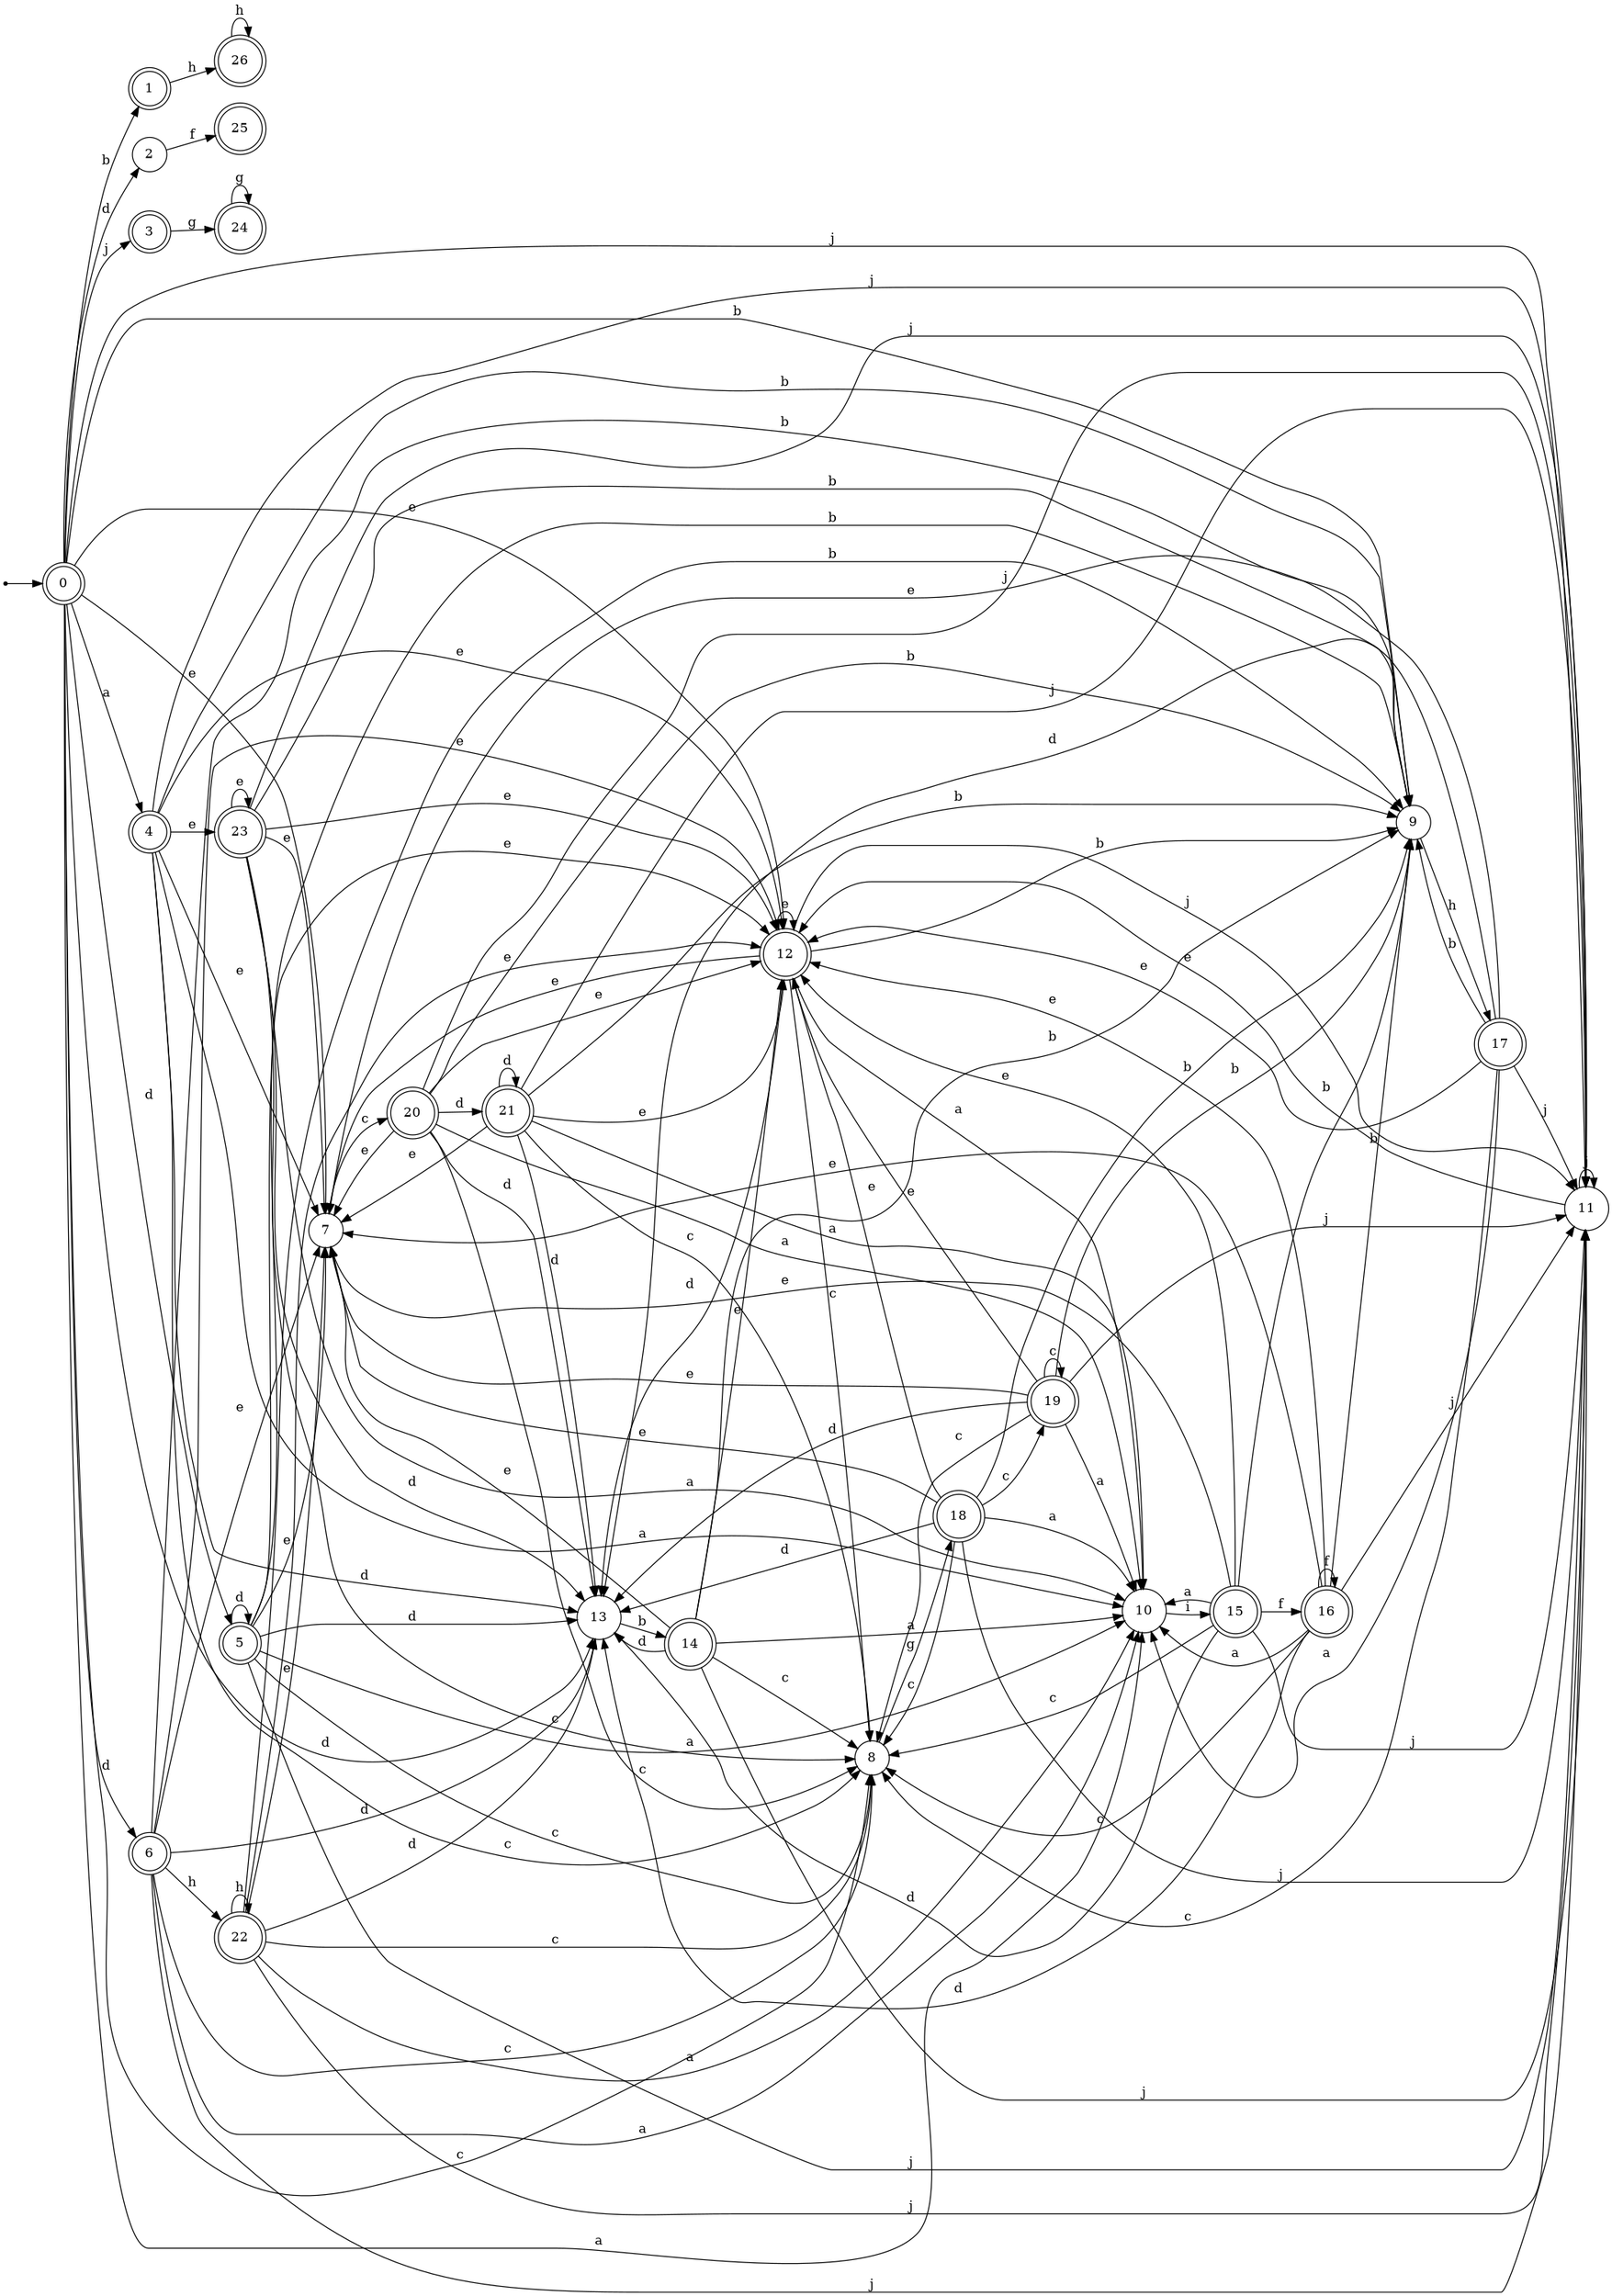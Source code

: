 digraph finite_state_machine {
rankdir=LR;
size="20,20";
node [shape = point]; "dummy0"
node [shape = doublecircle]; "0";"dummy0" -> "0";
node [shape = doublecircle]; "1";node [shape = circle]; "2";
node [shape = doublecircle]; "3";node [shape = doublecircle]; "4";node [shape = doublecircle]; "5";node [shape = doublecircle]; "6";node [shape = circle]; "7";
node [shape = circle]; "8";
node [shape = circle]; "9";
node [shape = circle]; "10";
node [shape = circle]; "11";
node [shape = doublecircle]; "12";node [shape = circle]; "13";
node [shape = doublecircle]; "14";node [shape = doublecircle]; "15";node [shape = doublecircle]; "16";node [shape = doublecircle]; "17";node [shape = doublecircle]; "18";node [shape = doublecircle]; "19";node [shape = doublecircle]; "20";node [shape = doublecircle]; "21";node [shape = doublecircle]; "22";node [shape = doublecircle]; "23";node [shape = doublecircle]; "24";node [shape = doublecircle]; "25";node [shape = doublecircle]; "26";"0" -> "1" [label = "b"];
 "0" -> "9" [label = "b"];
 "0" -> "2" [label = "d"];
 "0" -> "13" [label = "d"];
 "0" -> "5" [label = "d"];
 "0" -> "6" [label = "d"];
 "0" -> "11" [label = "j"];
 "0" -> "3" [label = "j"];
 "0" -> "10" [label = "a"];
 "0" -> "4" [label = "a"];
 "0" -> "12" [label = "e"];
 "0" -> "7" [label = "e"];
 "0" -> "8" [label = "c"];
 "13" -> "14" [label = "b"];
 "14" -> "13" [label = "d"];
 "14" -> "12" [label = "e"];
 "14" -> "7" [label = "e"];
 "14" -> "8" [label = "c"];
 "14" -> "9" [label = "b"];
 "14" -> "10" [label = "a"];
 "14" -> "11" [label = "j"];
 "12" -> "12" [label = "e"];
 "12" -> "7" [label = "e"];
 "12" -> "11" [label = "j"];
 "12" -> "8" [label = "c"];
 "12" -> "9" [label = "b"];
 "12" -> "10" [label = "a"];
 "12" -> "13" [label = "d"];
 "11" -> "11" [label = "j"];
 "11" -> "12" [label = "e"];
 "10" -> "15" [label = "i"];
 "15" -> "10" [label = "a"];
 "15" -> "16" [label = "f"];
 "15" -> "12" [label = "e"];
 "15" -> "7" [label = "e"];
 "15" -> "8" [label = "c"];
 "15" -> "9" [label = "b"];
 "15" -> "11" [label = "j"];
 "15" -> "13" [label = "d"];
 "16" -> "16" [label = "f"];
 "16" -> "10" [label = "a"];
 "16" -> "12" [label = "e"];
 "16" -> "7" [label = "e"];
 "16" -> "8" [label = "c"];
 "16" -> "9" [label = "b"];
 "16" -> "11" [label = "j"];
 "16" -> "13" [label = "d"];
 "9" -> "17" [label = "h"];
 "17" -> "9" [label = "b"];
 "17" -> "12" [label = "e"];
 "17" -> "7" [label = "e"];
 "17" -> "8" [label = "c"];
 "17" -> "10" [label = "a"];
 "17" -> "11" [label = "j"];
 "17" -> "13" [label = "d"];
 "8" -> "18" [label = "g"];
 "18" -> "8" [label = "c"];
 "18" -> "19" [label = "c"];
 "18" -> "12" [label = "e"];
 "18" -> "7" [label = "e"];
 "18" -> "9" [label = "b"];
 "18" -> "10" [label = "a"];
 "18" -> "11" [label = "j"];
 "18" -> "13" [label = "d"];
 "19" -> "8" [label = "c"];
 "19" -> "19" [label = "c"];
 "19" -> "12" [label = "e"];
 "19" -> "7" [label = "e"];
 "19" -> "9" [label = "b"];
 "19" -> "10" [label = "a"];
 "19" -> "11" [label = "j"];
 "19" -> "13" [label = "d"];
 "7" -> "20" [label = "c"];
 "20" -> "12" [label = "e"];
 "20" -> "7" [label = "e"];
 "20" -> "13" [label = "d"];
 "20" -> "21" [label = "d"];
 "20" -> "8" [label = "c"];
 "20" -> "9" [label = "b"];
 "20" -> "10" [label = "a"];
 "20" -> "11" [label = "j"];
 "21" -> "13" [label = "d"];
 "21" -> "21" [label = "d"];
 "21" -> "12" [label = "e"];
 "21" -> "7" [label = "e"];
 "21" -> "8" [label = "c"];
 "21" -> "9" [label = "b"];
 "21" -> "10" [label = "a"];
 "21" -> "11" [label = "j"];
 "6" -> "22" [label = "h"];
 "6" -> "12" [label = "e"];
 "6" -> "7" [label = "e"];
 "6" -> "8" [label = "c"];
 "6" -> "9" [label = "b"];
 "6" -> "10" [label = "a"];
 "6" -> "11" [label = "j"];
 "6" -> "13" [label = "d"];
 "22" -> "22" [label = "h"];
 "22" -> "12" [label = "e"];
 "22" -> "7" [label = "e"];
 "22" -> "8" [label = "c"];
 "22" -> "9" [label = "b"];
 "22" -> "10" [label = "a"];
 "22" -> "11" [label = "j"];
 "22" -> "13" [label = "d"];
 "5" -> "13" [label = "d"];
 "5" -> "5" [label = "d"];
 "5" -> "12" [label = "e"];
 "5" -> "7" [label = "e"];
 "5" -> "8" [label = "c"];
 "5" -> "9" [label = "b"];
 "5" -> "10" [label = "a"];
 "5" -> "11" [label = "j"];
 "4" -> "7" [label = "e"];
 "4" -> "12" [label = "e"];
 "4" -> "23" [label = "e"];
 "4" -> "8" [label = "c"];
 "4" -> "9" [label = "b"];
 "4" -> "10" [label = "a"];
 "4" -> "11" [label = "j"];
 "4" -> "13" [label = "d"];
 "23" -> "7" [label = "e"];
 "23" -> "12" [label = "e"];
 "23" -> "23" [label = "e"];
 "23" -> "8" [label = "c"];
 "23" -> "9" [label = "b"];
 "23" -> "10" [label = "a"];
 "23" -> "11" [label = "j"];
 "23" -> "13" [label = "d"];
 "3" -> "24" [label = "g"];
 "24" -> "24" [label = "g"];
 "2" -> "25" [label = "f"];
 "1" -> "26" [label = "h"];
 "26" -> "26" [label = "h"];
 }
